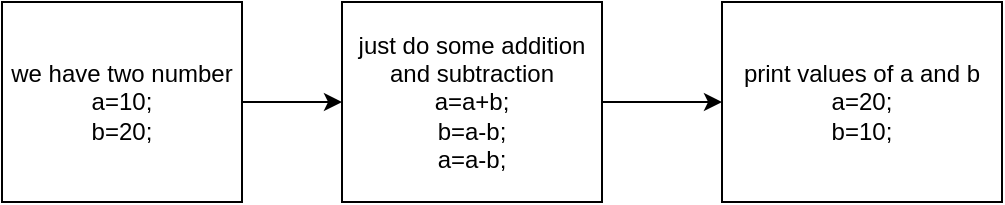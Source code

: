 <mxfile version="13.9.9" type="device"><diagram id="oGzfnoMDYANVBAKWHzjk" name="Page-1"><mxGraphModel dx="2114" dy="584" grid="1" gridSize="10" guides="1" tooltips="1" connect="1" arrows="1" fold="1" page="1" pageScale="1" pageWidth="850" pageHeight="1100" math="0" shadow="0"><root><mxCell id="0"/><mxCell id="1" parent="0"/><mxCell id="y-ibnibN0fuqd6ISETk3-4" style="edgeStyle=orthogonalEdgeStyle;rounded=0;orthogonalLoop=1;jettySize=auto;html=1;entryX=0;entryY=0.5;entryDx=0;entryDy=0;" edge="1" parent="1" source="y-ibnibN0fuqd6ISETk3-2" target="y-ibnibN0fuqd6ISETk3-3"><mxGeometry relative="1" as="geometry"/></mxCell><mxCell id="y-ibnibN0fuqd6ISETk3-2" value="we have two number&lt;br&gt;a=10;&lt;br&gt;b=20;" style="rounded=0;whiteSpace=wrap;html=1;" vertex="1" parent="1"><mxGeometry x="-110" y="260" width="120" height="100" as="geometry"/></mxCell><mxCell id="y-ibnibN0fuqd6ISETk3-6" style="edgeStyle=orthogonalEdgeStyle;rounded=0;orthogonalLoop=1;jettySize=auto;html=1;entryX=0;entryY=0.5;entryDx=0;entryDy=0;" edge="1" parent="1" source="y-ibnibN0fuqd6ISETk3-3" target="y-ibnibN0fuqd6ISETk3-5"><mxGeometry relative="1" as="geometry"/></mxCell><mxCell id="y-ibnibN0fuqd6ISETk3-3" value="just do some addition and subtraction&lt;br&gt;a=a+b;&lt;br&gt;b=a-b;&lt;br&gt;a=a-b;" style="rounded=0;whiteSpace=wrap;html=1;" vertex="1" parent="1"><mxGeometry x="60" y="260" width="130" height="100" as="geometry"/></mxCell><mxCell id="y-ibnibN0fuqd6ISETk3-5" value="print values of a and b&lt;br&gt;a=20;&lt;br&gt;b=10;" style="rounded=0;whiteSpace=wrap;html=1;" vertex="1" parent="1"><mxGeometry x="250" y="260" width="140" height="100" as="geometry"/></mxCell></root></mxGraphModel></diagram></mxfile>